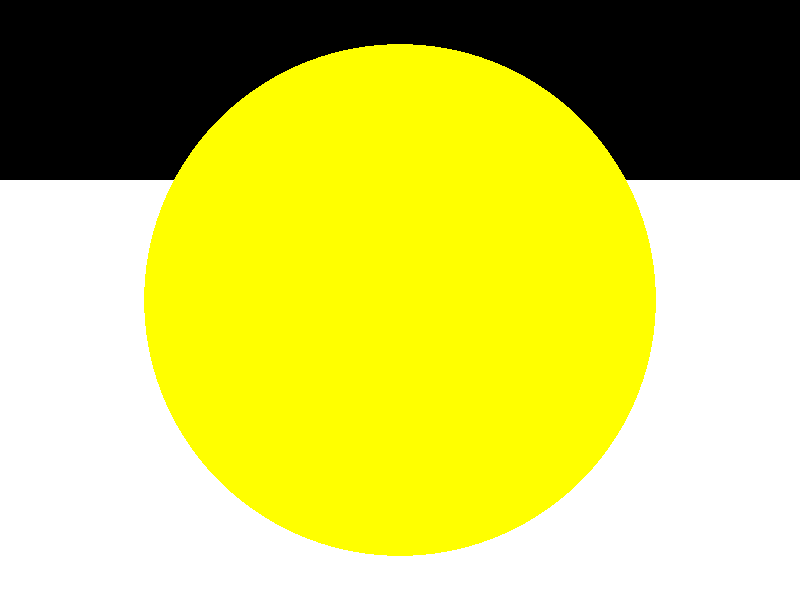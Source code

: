 // ------------------------------------------------------------
// Jednoduchá scéna s jedním uzavřeným objektem, jedním nekonečným
// objektem, jedním světlem a jednou kamerou (pozorovatelem)
//
// rendering lze spustit příkazem:
//     povray +W800 +H600 +B +FN +D +Iscena2.pov +Oscena2.png
// (pro náhled postačí zadat povray scena1.pov)
// ------------------------------------------------------------

#version 3.5;

// globální nastavení parametrů scény
global_settings {
    assumed_gamma 2.2
    max_trace_level 5
}

// nastavení kamery (pozorovatele)
camera {
    location  <0.0, 2.0,-3.0>        // pozice kamery
    up        <0.0, 1.0, 0.0>        // vektor směřující vzhůru
    right     <4/3, 0.0, 0.0>        // vektor směřující doprava
    look_at   <0.0, 1.0, 2.0>        // bod, na který kamera směřuje
}

// světelný zdroj
light_source {
    <2, 4, -3>                       // pozice světelného zdroje
    color <1,1,1>                    // barva světla
}

// jediný uzavřený objekt ve scéně - zelená koule
sphere {
    <0, 1, 2>,                           // souřadnice středu koule
    2.00                                 // poloměr koule
    texture {                            // textura - povrch koule
        pigment {
            color <1.0, 1.0, 0.0>        // barva povrchu
        }
        finish {                         // optické vlastnosti materiálu
            phong 1                      // velikost a síla odlesků
            phong_size 300
            reflection 0.15              // odrazivost
        }
    }
}

// druhý objekt - nekonečná rovina
plane {
    y,                                   // orientace roviny
    -1.5                                 // vzdálenost od počátku
    texture {                            // textura - vlastnosti povrchu
        pigment {
            color <1,1,1>                // barva povrchu
        }
        finish {                         // optické vlastnosti materiálu
            reflection 0.10
        }
    }
}



// ------------------------------------------------------------
// finito
// ------------------------------------------------------------ 
